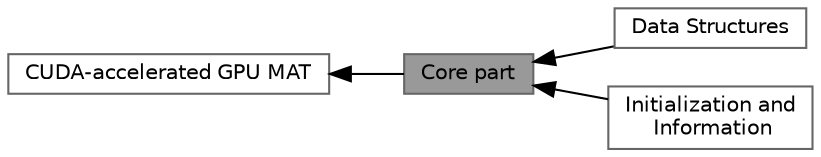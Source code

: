 digraph "Core part"
{
 // LATEX_PDF_SIZE
  bgcolor="transparent";
  edge [fontname=Helvetica,fontsize=10,labelfontname=Helvetica,labelfontsize=10];
  node [fontname=Helvetica,fontsize=10,shape=box,height=0.2,width=0.4];
  rankdir=LR;
  Node2 [id="Node000002",label="CUDA-accelerated GPU MAT",height=0.2,width=0.4,color="grey40", fillcolor="white", style="filled",URL="$group__cuda.html",tooltip=" "];
  Node1 [id="Node000001",label="Core part",height=0.2,width=0.4,color="gray40", fillcolor="grey60", style="filled", fontcolor="black",tooltip=" "];
  Node4 [id="Node000004",label="Data Structures",height=0.2,width=0.4,color="grey40", fillcolor="white", style="filled",URL="$group__cudacore__struct.html",tooltip=" "];
  Node3 [id="Node000003",label="Initialization and\l Information",height=0.2,width=0.4,color="grey40", fillcolor="white", style="filled",URL="$group__s.html",tooltip=" "];
  Node2->Node1 [shape=plaintext, dir="back", style="solid"];
  Node1->Node3 [shape=plaintext, dir="back", style="solid"];
  Node1->Node4 [shape=plaintext, dir="back", style="solid"];
}
